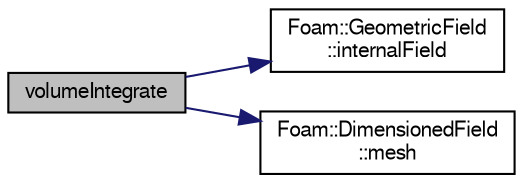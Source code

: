 digraph "volumeIntegrate"
{
  bgcolor="transparent";
  edge [fontname="FreeSans",fontsize="10",labelfontname="FreeSans",labelfontsize="10"];
  node [fontname="FreeSans",fontsize="10",shape=record];
  rankdir="LR";
  Node26616 [label="volumeIntegrate",height=0.2,width=0.4,color="black", fillcolor="grey75", style="filled", fontcolor="black"];
  Node26616 -> Node26617 [color="midnightblue",fontsize="10",style="solid",fontname="FreeSans"];
  Node26617 [label="Foam::GeometricField\l::internalField",height=0.2,width=0.4,color="black",URL="$a22434.html#a9536140d36d69bbac40496f6b817aa0a",tooltip="Return internal field. "];
  Node26616 -> Node26618 [color="midnightblue",fontsize="10",style="solid",fontname="FreeSans"];
  Node26618 [label="Foam::DimensionedField\l::mesh",height=0.2,width=0.4,color="black",URL="$a26390.html#a8f1110830348a1448a14ab5e3cf47e3b",tooltip="Return mesh. "];
}
